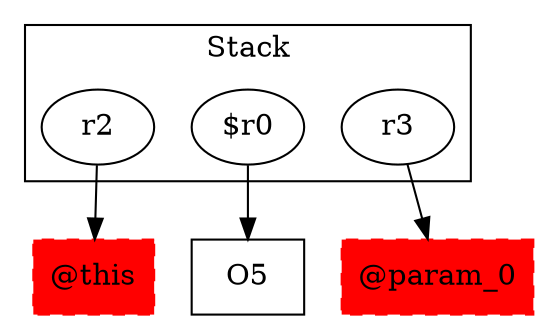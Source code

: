 digraph sample {
  rankDir="LR";
  subgraph cluster_0 {
    label="Stack"
    "r2"; "$r0"; "r3"; 
  }
  "r2" -> { "@this"[shape=box]};
  "$r0" -> { O5[shape=box]};
  "r3" -> { "@param_0"[shape=box]};
  "@this"[shape=box, style="filled,dashed"];
  "@param_0"[shape=box, style="filled,dashed"];
  "@this"[color="red"];
  "@param_0"[color="red"];
}
